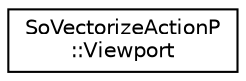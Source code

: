 digraph "Graphical Class Hierarchy"
{
 // LATEX_PDF_SIZE
  edge [fontname="Helvetica",fontsize="10",labelfontname="Helvetica",labelfontsize="10"];
  node [fontname="Helvetica",fontsize="10",shape=record];
  rankdir="LR";
  Node0 [label="SoVectorizeActionP\l::Viewport",height=0.2,width=0.4,color="black", fillcolor="white", style="filled",URL="$structSoVectorizeActionP_1_1Viewport.html",tooltip=" "];
}
